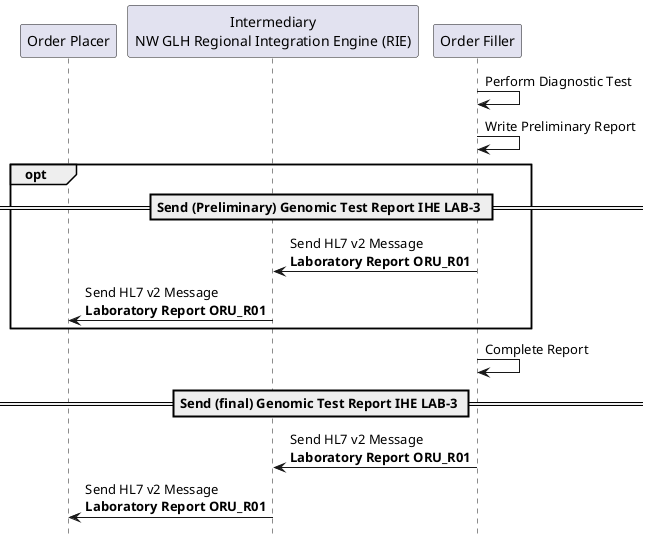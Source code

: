 @startuml

hide footbox

participant "Order Placer" as EPR
participant "Intermediary\nNW GLH Regional Integration Engine (RIE)" as TIE
participant "Order Filler" as LIMS

LIMS -> LIMS: Perform Diagnostic Test
LIMS -> LIMS: Write Preliminary Report

opt
== Send (Preliminary) Genomic Test Report IHE LAB-3 ==
LIMS -> TIE: Send HL7 v2 Message\n**Laboratory Report ORU_R01**
TIE -> EPR: Send HL7 v2 Message\n**Laboratory Report ORU_R01**
end
LIMS -> LIMS: Complete Report

== Send (final) Genomic Test Report IHE LAB-3 ==
LIMS -> TIE: Send HL7 v2 Message\n**Laboratory Report ORU_R01**
TIE -> EPR: Send HL7 v2 Message\n**Laboratory Report ORU_R01**

@enduml
